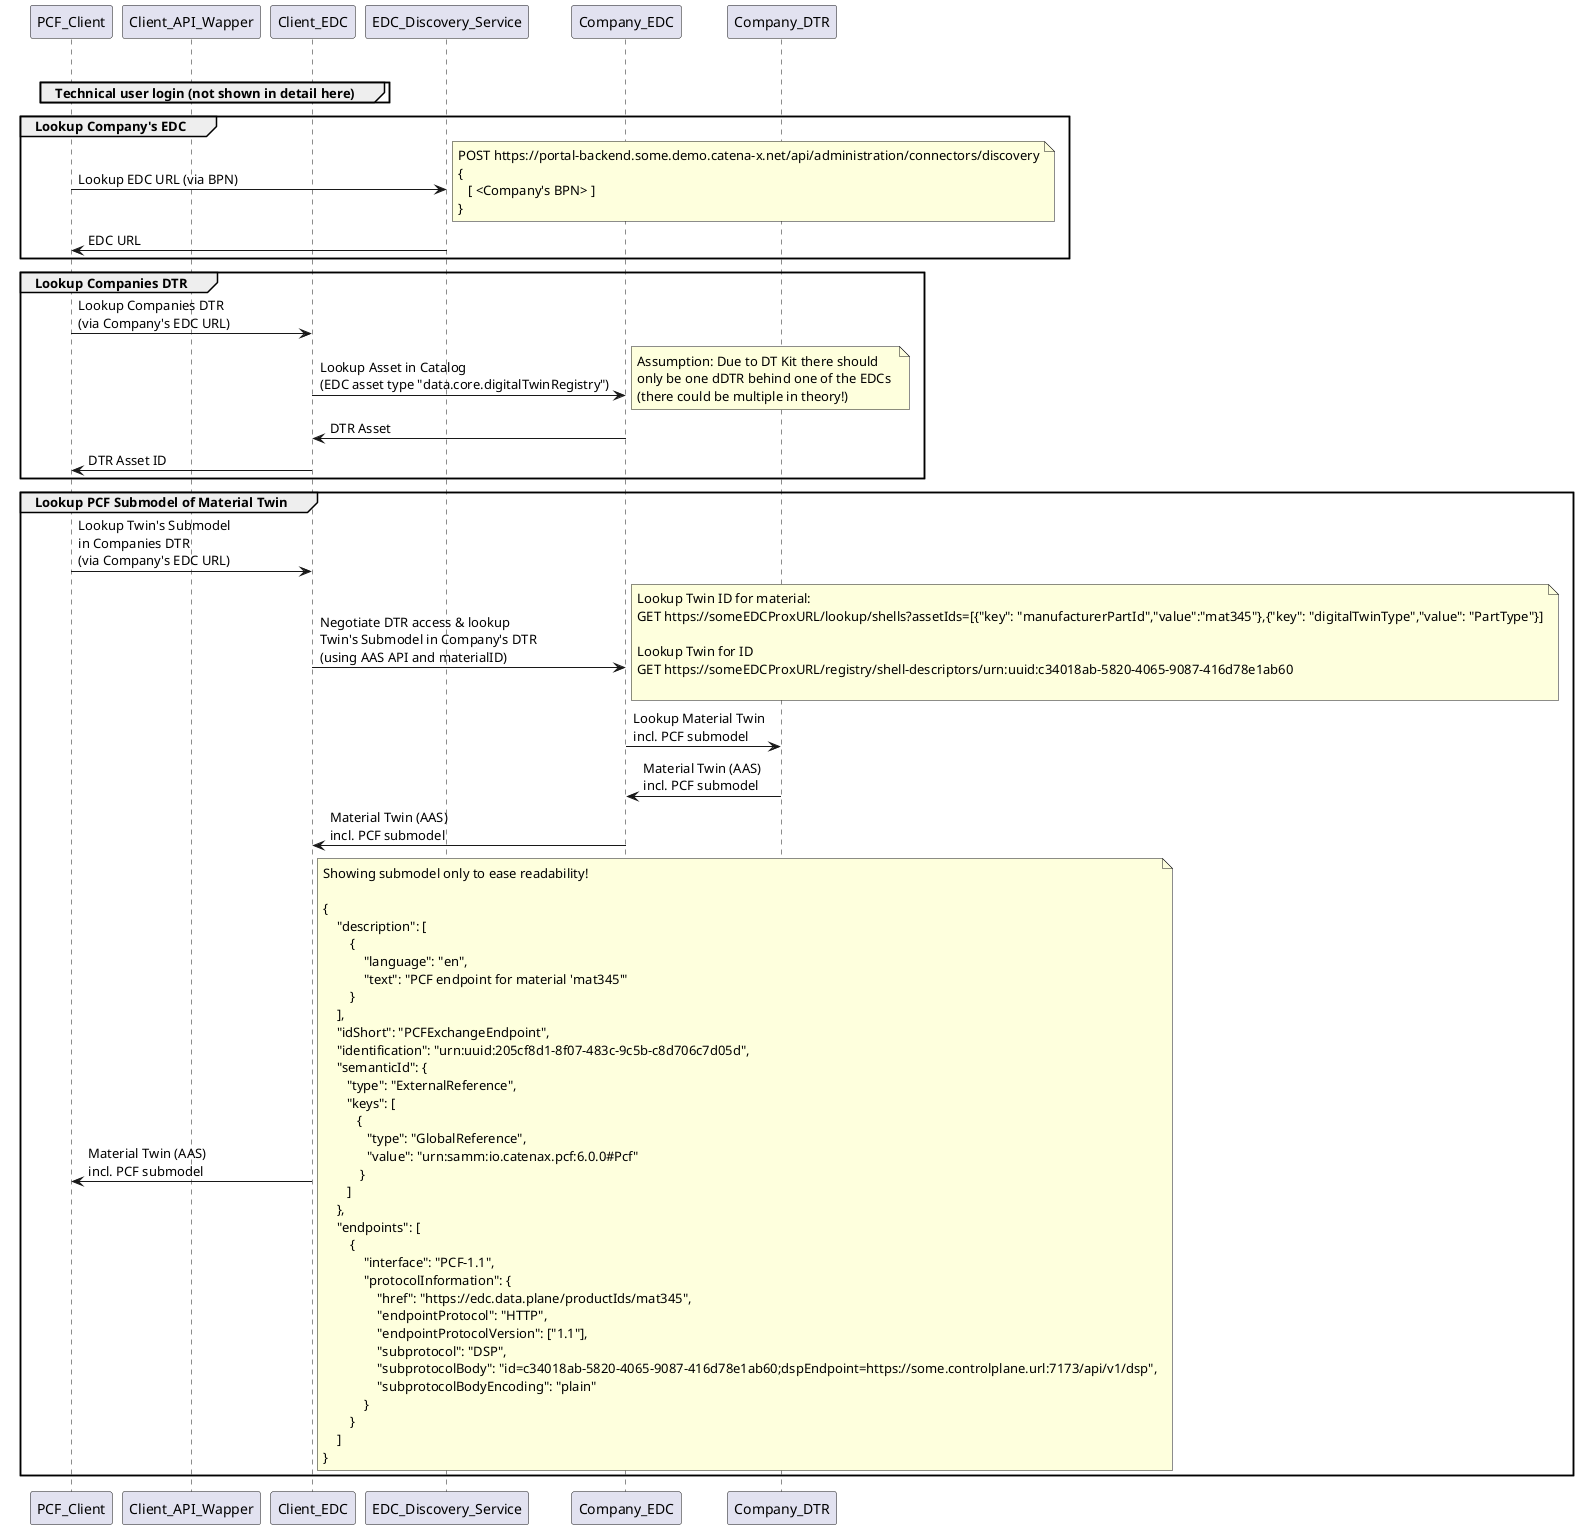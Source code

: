 @startuml "EDC Discovery and dDTRAccess"

participant PCF_Client
participant Client_API_Wapper
participant Client_EDC
participant EDC_Discovery_Service
participant Company_EDC
participant Company_DTR

group Request PCF value

group Technical user login (not shown in detail here)
end
!startsub EDCDiscovery
group Lookup Company's EDC
PCF_Client -> EDC_Discovery_Service: Lookup EDC URL (via BPN)
note right
POST https://portal-backend.some.demo.catena-x.net/api/administration/connectors/discovery
{
   [ <Company's BPN> ] 
}
end note
EDC_Discovery_Service -> PCF_Client: EDC URL
end
!endsub

!startsub DTRDiscovery
group Lookup Companies DTR
PCF_Client -> Client_EDC: Lookup Companies DTR\n(via Company's EDC URL)
Client_EDC -> Company_EDC: Lookup Asset in Catalog\n(EDC asset type "data.core.digitalTwinRegistry")
note right
Assumption: Due to DT Kit there should
only be one dDTR behind one of the EDCs 
(there could be multiple in theory!)
end note
Company_EDC -> Client_EDC: DTR Asset
Client_EDC -> PCF_Client: DTR Asset ID
end
!endsub

!startsub MaterialTwinLookup
group Lookup PCF Submodel of Material Twin
PCF_Client -> Client_EDC: Lookup Twin's Submodel\nin Companies DTR\n(via Company's EDC URL)
Client_EDC -> Company_EDC: Negotiate DTR access & lookup\nTwin's Submodel in Company's DTR\n(using AAS API and materialID)
note right
Lookup Twin ID for material:
GET https://someEDCProxURL/lookup/shells?assetIds=[{"key": "manufacturerPartId","value":"mat345"},{"key": "digitalTwinType","value": "PartType"}]

Lookup Twin for ID
GET https://someEDCProxURL/registry/shell-descriptors/urn:uuid:c34018ab-5820-4065-9087-416d78e1ab60

end note
Company_EDC -> Company_DTR: Lookup Material Twin\nincl. PCF submodel
Company_DTR -> Company_EDC: Material Twin (AAS)\nincl. PCF submodel
Company_EDC -> Client_EDC: Material Twin (AAS)\nincl. PCF submodel
Client_EDC -> PCF_Client: Material Twin (AAS)\nincl. PCF submodel
note right
Showing submodel only to ease readability!

{
    "description": [
        {
            "language": "en",
            "text": "PCF endpoint for material 'mat345'"
        }
    ],
    "idShort": "PCFExchangeEndpoint",
    "identification": "urn:uuid:205cf8d1-8f07-483c-9c5b-c8d706c7d05d",
    "semanticId": {
       "type": "ExternalReference",
       "keys": [
          {
             "type": "GlobalReference",
             "value": "urn:samm:io.catenax.pcf:6.0.0#Pcf"
           }
       ]
    },
    "endpoints": [
        {
            "interface": "PCF-1.1",
            "protocolInformation": {
                "href": "https://edc.data.plane/productIds/mat345",
                "endpointProtocol": "HTTP",
                "endpointProtocolVersion": ["1.1"],
                "subprotocol": "DSP",
                "subprotocolBody": "id=c34018ab-5820-4065-9087-416d78e1ab60;dspEndpoint=https://some.controlplane.url:7173/api/v1/dsp",
                "subprotocolBodyEncoding": "plain"
            }
        }
    ]
}
end note
end
!endsub

@enduml